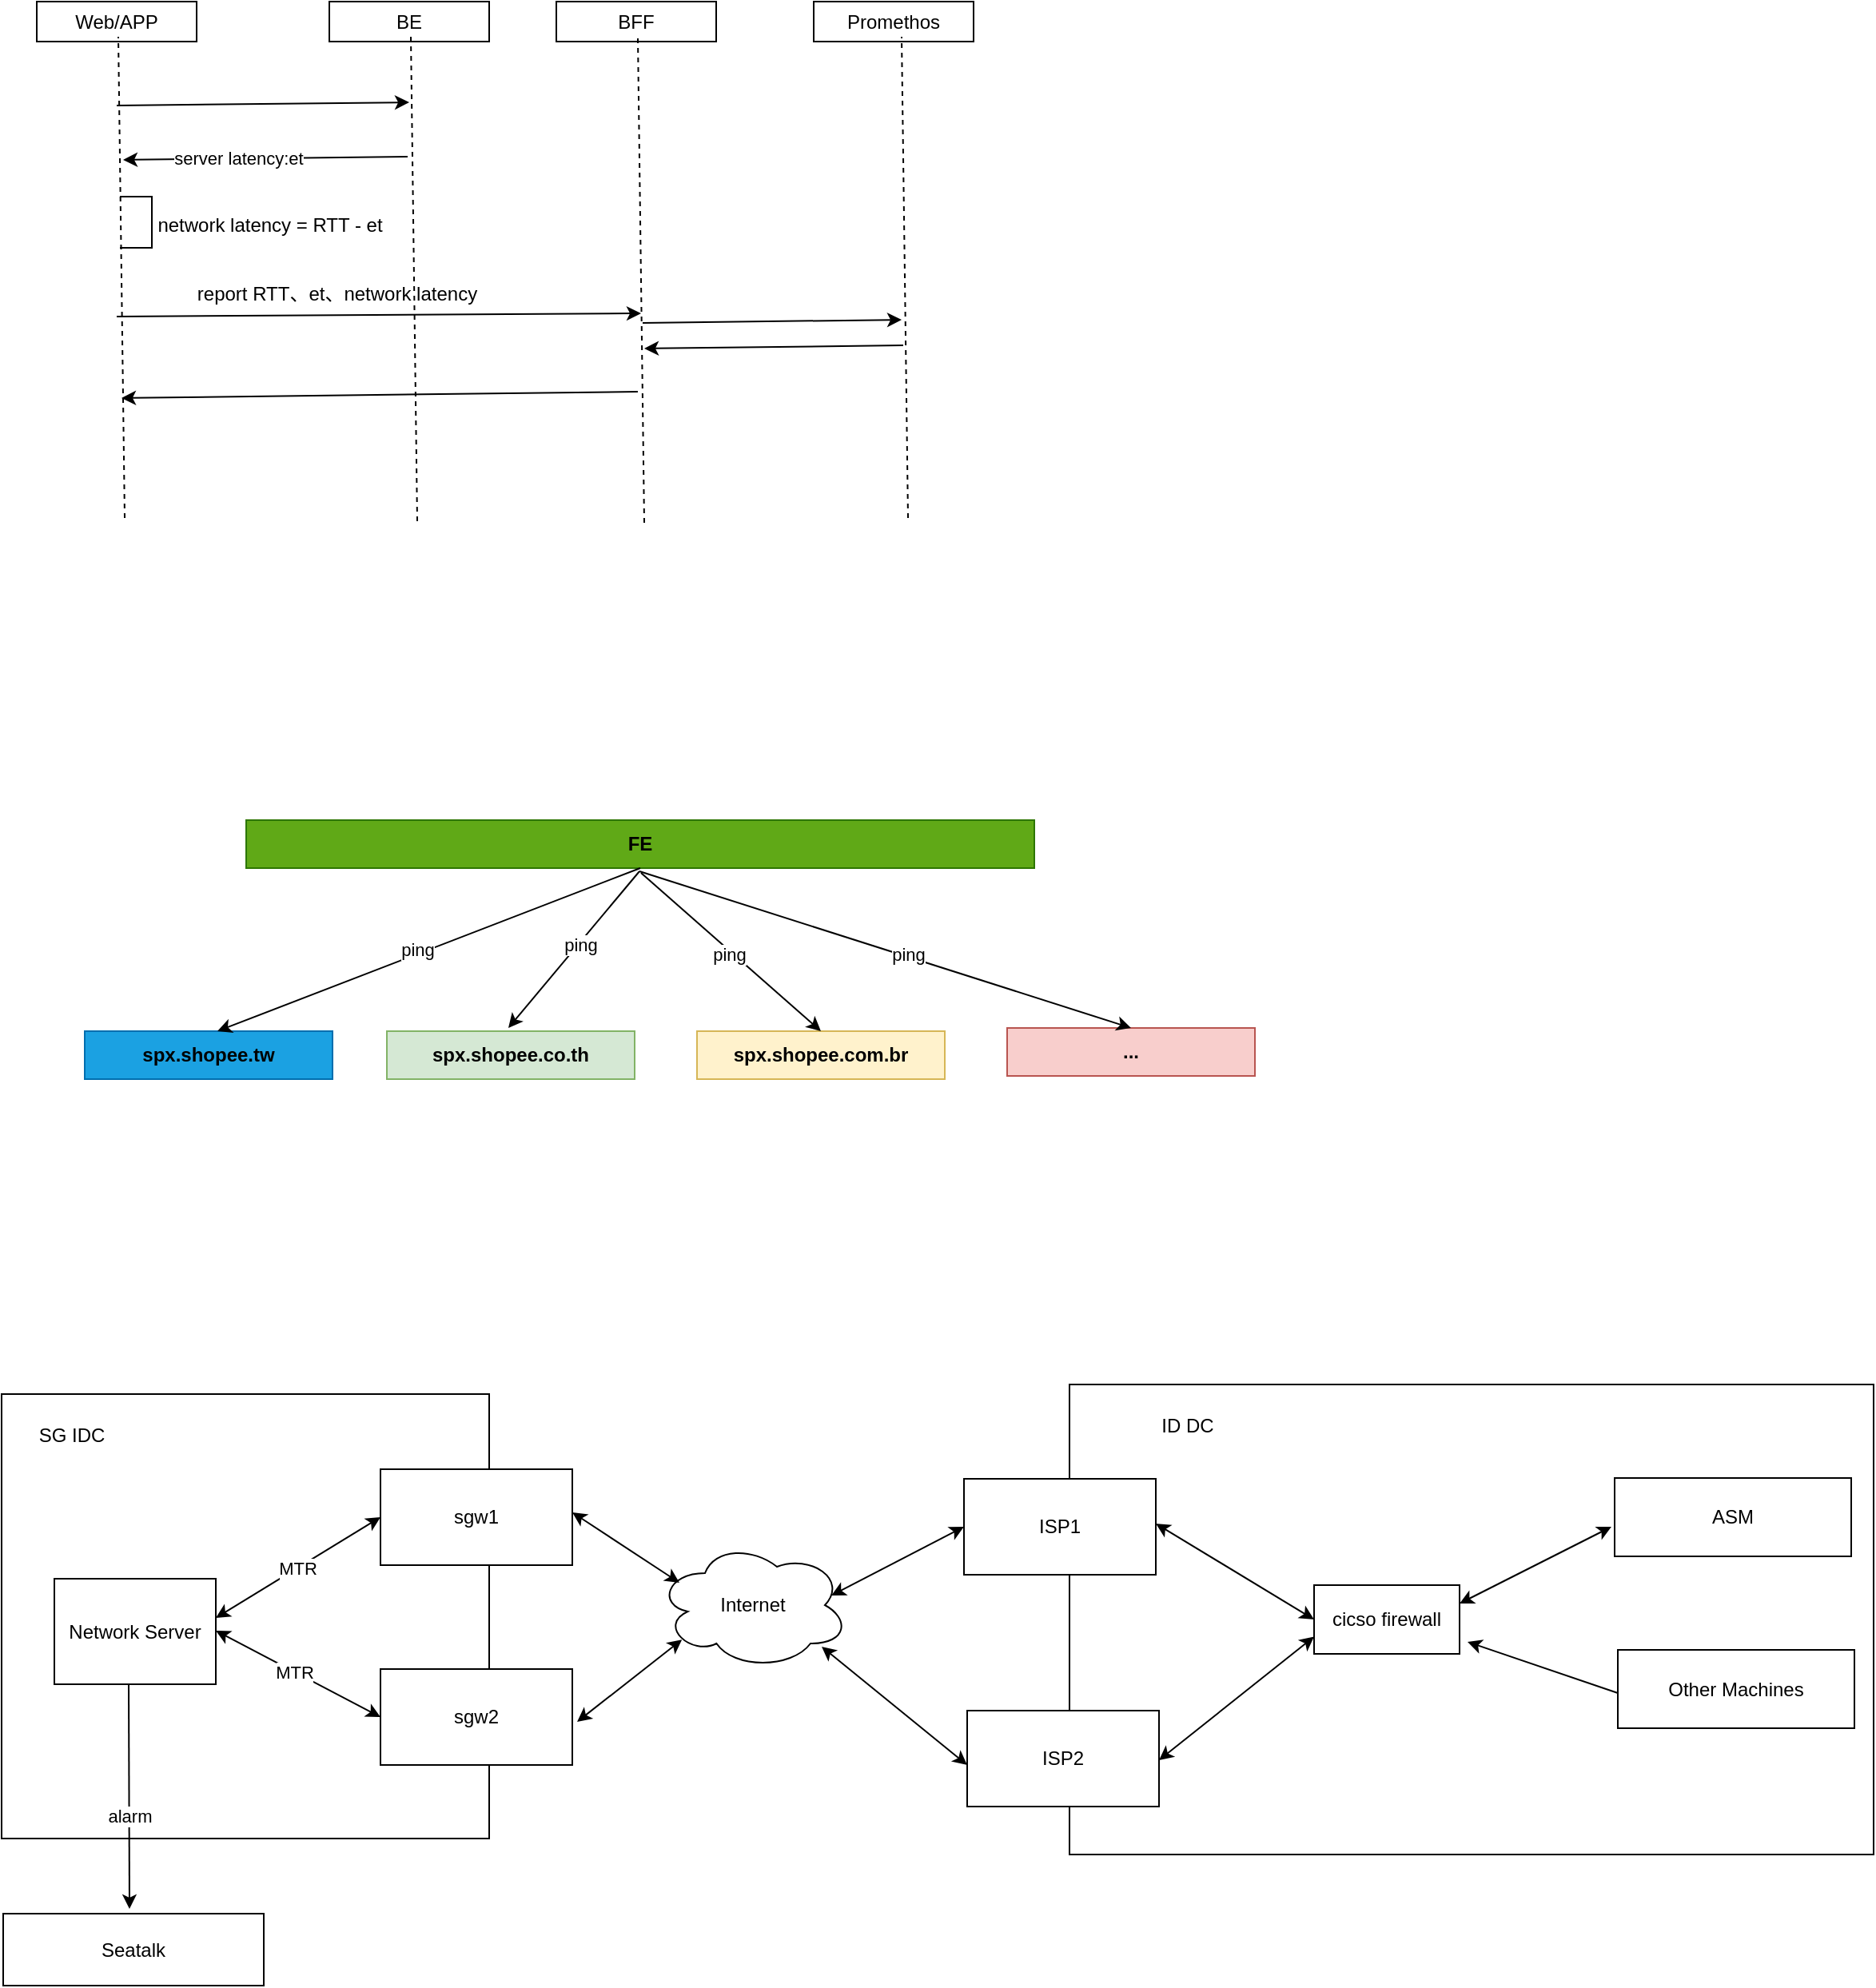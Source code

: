 <mxfile version="21.0.4" type="github">
  <diagram name="第 1 页" id="RlJ30OXIhEEYaeAUKg8W">
    <mxGraphModel dx="1306" dy="811" grid="0" gridSize="10" guides="1" tooltips="1" connect="1" arrows="1" fold="1" page="1" pageScale="1" pageWidth="3300" pageHeight="4681" math="0" shadow="0">
      <root>
        <mxCell id="0" />
        <mxCell id="1" parent="0" />
        <mxCell id="z8_VhtjDLDSPiQrXXz5P-1" value="Web/APP" style="rounded=0;whiteSpace=wrap;html=1;" vertex="1" parent="1">
          <mxGeometry x="102" y="142" width="100" height="25" as="geometry" />
        </mxCell>
        <mxCell id="z8_VhtjDLDSPiQrXXz5P-2" value="BE" style="rounded=0;whiteSpace=wrap;html=1;" vertex="1" parent="1">
          <mxGeometry x="285" y="142" width="100" height="25" as="geometry" />
        </mxCell>
        <mxCell id="z8_VhtjDLDSPiQrXXz5P-4" value="Promethos" style="rounded=0;whiteSpace=wrap;html=1;" vertex="1" parent="1">
          <mxGeometry x="588" y="142" width="100" height="25" as="geometry" />
        </mxCell>
        <mxCell id="z8_VhtjDLDSPiQrXXz5P-5" value="BFF" style="rounded=0;whiteSpace=wrap;html=1;" vertex="1" parent="1">
          <mxGeometry x="427" y="142" width="100" height="25" as="geometry" />
        </mxCell>
        <mxCell id="z8_VhtjDLDSPiQrXXz5P-8" value="" style="endArrow=none;dashed=1;html=1;rounded=0;" edge="1" parent="1">
          <mxGeometry width="50" height="50" relative="1" as="geometry">
            <mxPoint x="157" y="465" as="sourcePoint" />
            <mxPoint x="153" y="164" as="targetPoint" />
          </mxGeometry>
        </mxCell>
        <mxCell id="z8_VhtjDLDSPiQrXXz5P-9" value="" style="endArrow=none;dashed=1;html=1;rounded=0;" edge="1" parent="1">
          <mxGeometry width="50" height="50" relative="1" as="geometry">
            <mxPoint x="647" y="465" as="sourcePoint" />
            <mxPoint x="643" y="164" as="targetPoint" />
          </mxGeometry>
        </mxCell>
        <mxCell id="z8_VhtjDLDSPiQrXXz5P-10" value="" style="endArrow=none;dashed=1;html=1;rounded=0;" edge="1" parent="1">
          <mxGeometry width="50" height="50" relative="1" as="geometry">
            <mxPoint x="482" y="468" as="sourcePoint" />
            <mxPoint x="478" y="165" as="targetPoint" />
          </mxGeometry>
        </mxCell>
        <mxCell id="z8_VhtjDLDSPiQrXXz5P-11" value="" style="endArrow=none;dashed=1;html=1;rounded=0;" edge="1" parent="1">
          <mxGeometry width="50" height="50" relative="1" as="geometry">
            <mxPoint x="340" y="467" as="sourcePoint" />
            <mxPoint x="336" y="164" as="targetPoint" />
          </mxGeometry>
        </mxCell>
        <mxCell id="z8_VhtjDLDSPiQrXXz5P-14" value="" style="endArrow=classic;html=1;rounded=0;" edge="1" parent="1">
          <mxGeometry width="50" height="50" relative="1" as="geometry">
            <mxPoint x="334" y="239" as="sourcePoint" />
            <mxPoint x="156" y="241" as="targetPoint" />
          </mxGeometry>
        </mxCell>
        <mxCell id="z8_VhtjDLDSPiQrXXz5P-16" value="server&amp;nbsp;latency:et" style="edgeLabel;html=1;align=center;verticalAlign=middle;resizable=0;points=[];" vertex="1" connectable="0" parent="z8_VhtjDLDSPiQrXXz5P-14">
          <mxGeometry x="0.213" relative="1" as="geometry">
            <mxPoint x="2" as="offset" />
          </mxGeometry>
        </mxCell>
        <mxCell id="z8_VhtjDLDSPiQrXXz5P-15" value="" style="endArrow=classic;html=1;rounded=0;" edge="1" parent="1">
          <mxGeometry width="50" height="50" relative="1" as="geometry">
            <mxPoint x="152" y="207" as="sourcePoint" />
            <mxPoint x="335" y="205" as="targetPoint" />
          </mxGeometry>
        </mxCell>
        <mxCell id="z8_VhtjDLDSPiQrXXz5P-17" value="" style="endArrow=none;html=1;rounded=0;" edge="1" parent="1">
          <mxGeometry width="50" height="50" relative="1" as="geometry">
            <mxPoint x="154" y="264" as="sourcePoint" />
            <mxPoint x="154" y="296" as="targetPoint" />
            <Array as="points">
              <mxPoint x="174" y="264" />
              <mxPoint x="174" y="296" />
            </Array>
          </mxGeometry>
        </mxCell>
        <mxCell id="z8_VhtjDLDSPiQrXXz5P-19" value="network latency = RTT - et" style="text;html=1;strokeColor=none;fillColor=none;align=center;verticalAlign=middle;whiteSpace=wrap;rounded=0;" vertex="1" parent="1">
          <mxGeometry x="175" y="266" width="146" height="32" as="geometry" />
        </mxCell>
        <mxCell id="z8_VhtjDLDSPiQrXXz5P-20" value="" style="endArrow=classic;html=1;rounded=0;" edge="1" parent="1">
          <mxGeometry width="50" height="50" relative="1" as="geometry">
            <mxPoint x="152" y="339" as="sourcePoint" />
            <mxPoint x="480" y="337" as="targetPoint" />
          </mxGeometry>
        </mxCell>
        <mxCell id="z8_VhtjDLDSPiQrXXz5P-21" value="" style="endArrow=classic;html=1;rounded=0;" edge="1" parent="1">
          <mxGeometry width="50" height="50" relative="1" as="geometry">
            <mxPoint x="481" y="343" as="sourcePoint" />
            <mxPoint x="643" y="341" as="targetPoint" />
          </mxGeometry>
        </mxCell>
        <mxCell id="z8_VhtjDLDSPiQrXXz5P-22" value="" style="endArrow=classic;html=1;rounded=0;" edge="1" parent="1">
          <mxGeometry width="50" height="50" relative="1" as="geometry">
            <mxPoint x="644" y="357" as="sourcePoint" />
            <mxPoint x="482" y="359" as="targetPoint" />
          </mxGeometry>
        </mxCell>
        <mxCell id="z8_VhtjDLDSPiQrXXz5P-23" value="" style="endArrow=classic;html=1;rounded=0;" edge="1" parent="1">
          <mxGeometry width="50" height="50" relative="1" as="geometry">
            <mxPoint x="478" y="386" as="sourcePoint" />
            <mxPoint x="155" y="390" as="targetPoint" />
          </mxGeometry>
        </mxCell>
        <mxCell id="z8_VhtjDLDSPiQrXXz5P-24" value="report RTT、et、network latency" style="text;html=1;strokeColor=none;fillColor=none;align=center;verticalAlign=middle;whiteSpace=wrap;rounded=0;" vertex="1" parent="1">
          <mxGeometry x="160" y="311" width="260" height="28" as="geometry" />
        </mxCell>
        <mxCell id="z8_VhtjDLDSPiQrXXz5P-25" value="&lt;b&gt;FE&lt;/b&gt;" style="rounded=0;whiteSpace=wrap;html=1;fillColor=#60a917;strokeColor=#2D7600;fontColor=#000000;" vertex="1" parent="1">
          <mxGeometry x="233" y="654" width="493" height="30" as="geometry" />
        </mxCell>
        <mxCell id="z8_VhtjDLDSPiQrXXz5P-26" value="spx.shopee.tw" style="rounded=0;whiteSpace=wrap;html=1;fillColor=#1ba1e2;fontColor=#000000;strokeColor=#006EAF;fontStyle=1" vertex="1" parent="1">
          <mxGeometry x="132" y="786" width="155" height="30" as="geometry" />
        </mxCell>
        <mxCell id="z8_VhtjDLDSPiQrXXz5P-27" value="spx.shopee.co.th" style="rounded=0;whiteSpace=wrap;html=1;fillColor=#d5e8d4;strokeColor=#82b366;fontStyle=1;fontColor=#000000;" vertex="1" parent="1">
          <mxGeometry x="321" y="786" width="155" height="30" as="geometry" />
        </mxCell>
        <mxCell id="z8_VhtjDLDSPiQrXXz5P-28" value="spx.shopee.com.br" style="rounded=0;whiteSpace=wrap;html=1;fillColor=#fff2cc;strokeColor=#d6b656;fontStyle=1;" vertex="1" parent="1">
          <mxGeometry x="515" y="786" width="155" height="30" as="geometry" />
        </mxCell>
        <mxCell id="z8_VhtjDLDSPiQrXXz5P-29" value="..." style="rounded=0;whiteSpace=wrap;html=1;fillColor=#f8cecc;strokeColor=#b85450;fontStyle=1;" vertex="1" parent="1">
          <mxGeometry x="709" y="784" width="155" height="30" as="geometry" />
        </mxCell>
        <mxCell id="z8_VhtjDLDSPiQrXXz5P-30" value="" style="endArrow=classic;html=1;rounded=0;exitX=0.5;exitY=1;exitDx=0;exitDy=0;" edge="1" parent="1" source="z8_VhtjDLDSPiQrXXz5P-25">
          <mxGeometry width="50" height="50" relative="1" as="geometry">
            <mxPoint x="309" y="691" as="sourcePoint" />
            <mxPoint x="215" y="786" as="targetPoint" />
          </mxGeometry>
        </mxCell>
        <mxCell id="z8_VhtjDLDSPiQrXXz5P-36" value="ping" style="edgeLabel;html=1;align=center;verticalAlign=middle;resizable=0;points=[];" vertex="1" connectable="0" parent="z8_VhtjDLDSPiQrXXz5P-30">
          <mxGeometry x="0.055" y="-2" relative="1" as="geometry">
            <mxPoint y="-1" as="offset" />
          </mxGeometry>
        </mxCell>
        <mxCell id="z8_VhtjDLDSPiQrXXz5P-31" value="" style="endArrow=classic;html=1;rounded=0;" edge="1" parent="1">
          <mxGeometry width="50" height="50" relative="1" as="geometry">
            <mxPoint x="479" y="686" as="sourcePoint" />
            <mxPoint x="397" y="784" as="targetPoint" />
          </mxGeometry>
        </mxCell>
        <mxCell id="z8_VhtjDLDSPiQrXXz5P-37" value="ping" style="edgeLabel;html=1;align=center;verticalAlign=middle;resizable=0;points=[];" vertex="1" connectable="0" parent="z8_VhtjDLDSPiQrXXz5P-31">
          <mxGeometry x="-0.083" y="1" relative="1" as="geometry">
            <mxPoint as="offset" />
          </mxGeometry>
        </mxCell>
        <mxCell id="z8_VhtjDLDSPiQrXXz5P-32" value="" style="endArrow=classic;html=1;rounded=0;entryX=0.5;entryY=0;entryDx=0;entryDy=0;" edge="1" parent="1" target="z8_VhtjDLDSPiQrXXz5P-28">
          <mxGeometry width="50" height="50" relative="1" as="geometry">
            <mxPoint x="480" y="687" as="sourcePoint" />
            <mxPoint x="407" y="794" as="targetPoint" />
          </mxGeometry>
        </mxCell>
        <mxCell id="z8_VhtjDLDSPiQrXXz5P-38" value="ping" style="edgeLabel;html=1;align=center;verticalAlign=middle;resizable=0;points=[];" vertex="1" connectable="0" parent="z8_VhtjDLDSPiQrXXz5P-32">
          <mxGeometry x="-0.021" y="-1" relative="1" as="geometry">
            <mxPoint y="1" as="offset" />
          </mxGeometry>
        </mxCell>
        <mxCell id="z8_VhtjDLDSPiQrXXz5P-35" value="" style="endArrow=classic;html=1;rounded=0;entryX=0.5;entryY=0;entryDx=0;entryDy=0;" edge="1" parent="1" target="z8_VhtjDLDSPiQrXXz5P-29">
          <mxGeometry width="50" height="50" relative="1" as="geometry">
            <mxPoint x="479" y="686" as="sourcePoint" />
            <mxPoint x="613" y="806" as="targetPoint" />
          </mxGeometry>
        </mxCell>
        <mxCell id="z8_VhtjDLDSPiQrXXz5P-39" value="ping" style="edgeLabel;html=1;align=center;verticalAlign=middle;resizable=0;points=[];" vertex="1" connectable="0" parent="z8_VhtjDLDSPiQrXXz5P-35">
          <mxGeometry x="0.089" y="2" relative="1" as="geometry">
            <mxPoint as="offset" />
          </mxGeometry>
        </mxCell>
        <mxCell id="z8_VhtjDLDSPiQrXXz5P-43" value="" style="rounded=0;whiteSpace=wrap;html=1;" vertex="1" parent="1">
          <mxGeometry x="80" y="1013" width="305" height="278" as="geometry" />
        </mxCell>
        <mxCell id="z8_VhtjDLDSPiQrXXz5P-44" value="SG IDC" style="text;html=1;strokeColor=none;fillColor=none;align=center;verticalAlign=middle;whiteSpace=wrap;rounded=0;" vertex="1" parent="1">
          <mxGeometry x="94" y="1024" width="60" height="30" as="geometry" />
        </mxCell>
        <mxCell id="z8_VhtjDLDSPiQrXXz5P-45" value="Network Server" style="rounded=0;whiteSpace=wrap;html=1;" vertex="1" parent="1">
          <mxGeometry x="113" y="1128.5" width="101" height="66" as="geometry" />
        </mxCell>
        <mxCell id="z8_VhtjDLDSPiQrXXz5P-46" value="" style="rounded=0;whiteSpace=wrap;html=1;" vertex="1" parent="1">
          <mxGeometry x="748" y="1007" width="503" height="294" as="geometry" />
        </mxCell>
        <mxCell id="z8_VhtjDLDSPiQrXXz5P-47" value="ID DC" style="text;html=1;strokeColor=none;fillColor=none;align=center;verticalAlign=middle;whiteSpace=wrap;rounded=0;" vertex="1" parent="1">
          <mxGeometry x="771" y="1019" width="102" height="27" as="geometry" />
        </mxCell>
        <mxCell id="z8_VhtjDLDSPiQrXXz5P-48" value="cicso firewall" style="rounded=0;whiteSpace=wrap;html=1;" vertex="1" parent="1">
          <mxGeometry x="901" y="1132.5" width="91" height="43" as="geometry" />
        </mxCell>
        <mxCell id="z8_VhtjDLDSPiQrXXz5P-51" value="Seatalk" style="rounded=0;whiteSpace=wrap;html=1;" vertex="1" parent="1">
          <mxGeometry x="81" y="1338" width="163" height="45" as="geometry" />
        </mxCell>
        <mxCell id="z8_VhtjDLDSPiQrXXz5P-52" value="" style="endArrow=classic;html=1;rounded=0;" edge="1" parent="1">
          <mxGeometry width="50" height="50" relative="1" as="geometry">
            <mxPoint x="159.5" y="1194" as="sourcePoint" />
            <mxPoint x="160" y="1335" as="targetPoint" />
          </mxGeometry>
        </mxCell>
        <mxCell id="z8_VhtjDLDSPiQrXXz5P-53" value="alarm" style="edgeLabel;html=1;align=center;verticalAlign=middle;resizable=0;points=[];" vertex="1" connectable="0" parent="z8_VhtjDLDSPiQrXXz5P-52">
          <mxGeometry x="0.171" relative="1" as="geometry">
            <mxPoint as="offset" />
          </mxGeometry>
        </mxCell>
        <mxCell id="z8_VhtjDLDSPiQrXXz5P-54" value="sgw1" style="rounded=0;whiteSpace=wrap;html=1;" vertex="1" parent="1">
          <mxGeometry x="317" y="1060" width="120" height="60" as="geometry" />
        </mxCell>
        <mxCell id="z8_VhtjDLDSPiQrXXz5P-55" value="sgw2" style="rounded=0;whiteSpace=wrap;html=1;" vertex="1" parent="1">
          <mxGeometry x="317" y="1185" width="120" height="60" as="geometry" />
        </mxCell>
        <mxCell id="z8_VhtjDLDSPiQrXXz5P-56" value="ASM" style="rounded=0;whiteSpace=wrap;html=1;" vertex="1" parent="1">
          <mxGeometry x="1089" y="1065.5" width="148" height="49" as="geometry" />
        </mxCell>
        <mxCell id="z8_VhtjDLDSPiQrXXz5P-57" value="Other Machines" style="rounded=0;whiteSpace=wrap;html=1;" vertex="1" parent="1">
          <mxGeometry x="1091" y="1173" width="148" height="49" as="geometry" />
        </mxCell>
        <mxCell id="z8_VhtjDLDSPiQrXXz5P-59" value="" style="endArrow=classic;html=1;rounded=0;" edge="1" parent="1">
          <mxGeometry width="50" height="50" relative="1" as="geometry">
            <mxPoint x="1091" y="1200" as="sourcePoint" />
            <mxPoint x="997" y="1168" as="targetPoint" />
          </mxGeometry>
        </mxCell>
        <mxCell id="z8_VhtjDLDSPiQrXXz5P-60" value="Internet" style="ellipse;shape=cloud;whiteSpace=wrap;html=1;" vertex="1" parent="1">
          <mxGeometry x="490" y="1105" width="120" height="80" as="geometry" />
        </mxCell>
        <mxCell id="z8_VhtjDLDSPiQrXXz5P-65" value="ISP1" style="rounded=0;whiteSpace=wrap;html=1;" vertex="1" parent="1">
          <mxGeometry x="682" y="1066" width="120" height="60" as="geometry" />
        </mxCell>
        <mxCell id="z8_VhtjDLDSPiQrXXz5P-66" value="ISP2" style="rounded=0;whiteSpace=wrap;html=1;" vertex="1" parent="1">
          <mxGeometry x="684" y="1211" width="120" height="60" as="geometry" />
        </mxCell>
        <mxCell id="z8_VhtjDLDSPiQrXXz5P-71" value="" style="endArrow=classic;startArrow=classic;html=1;rounded=0;entryX=0;entryY=0.5;entryDx=0;entryDy=0;" edge="1" parent="1" target="z8_VhtjDLDSPiQrXXz5P-48">
          <mxGeometry width="50" height="50" relative="1" as="geometry">
            <mxPoint x="802" y="1094" as="sourcePoint" />
            <mxPoint x="922" y="1140" as="targetPoint" />
          </mxGeometry>
        </mxCell>
        <mxCell id="z8_VhtjDLDSPiQrXXz5P-72" value="" style="endArrow=classic;startArrow=classic;html=1;rounded=0;entryX=0;entryY=0.75;entryDx=0;entryDy=0;" edge="1" parent="1" target="z8_VhtjDLDSPiQrXXz5P-48">
          <mxGeometry width="50" height="50" relative="1" as="geometry">
            <mxPoint x="804" y="1242" as="sourcePoint" />
            <mxPoint x="901" y="1178" as="targetPoint" />
          </mxGeometry>
        </mxCell>
        <mxCell id="z8_VhtjDLDSPiQrXXz5P-73" value="" style="endArrow=classic;startArrow=classic;html=1;rounded=0;entryX=0;entryY=0.5;entryDx=0;entryDy=0;" edge="1" parent="1" target="z8_VhtjDLDSPiQrXXz5P-65">
          <mxGeometry width="50" height="50" relative="1" as="geometry">
            <mxPoint x="599" y="1139" as="sourcePoint" />
            <mxPoint x="696" y="1074" as="targetPoint" />
          </mxGeometry>
        </mxCell>
        <mxCell id="z8_VhtjDLDSPiQrXXz5P-74" value="" style="endArrow=classic;startArrow=classic;html=1;rounded=0;" edge="1" parent="1">
          <mxGeometry width="50" height="50" relative="1" as="geometry">
            <mxPoint x="593" y="1171" as="sourcePoint" />
            <mxPoint x="684" y="1245" as="targetPoint" />
          </mxGeometry>
        </mxCell>
        <mxCell id="z8_VhtjDLDSPiQrXXz5P-75" value="" style="endArrow=classic;startArrow=classic;html=1;rounded=0;entryX=0.13;entryY=0.77;entryDx=0;entryDy=0;entryPerimeter=0;" edge="1" parent="1" target="z8_VhtjDLDSPiQrXXz5P-60">
          <mxGeometry width="50" height="50" relative="1" as="geometry">
            <mxPoint x="440" y="1218" as="sourcePoint" />
            <mxPoint x="490" y="1168" as="targetPoint" />
          </mxGeometry>
        </mxCell>
        <mxCell id="z8_VhtjDLDSPiQrXXz5P-76" value="" style="endArrow=classic;startArrow=classic;html=1;rounded=0;" edge="1" parent="1">
          <mxGeometry width="50" height="50" relative="1" as="geometry">
            <mxPoint x="437" y="1087" as="sourcePoint" />
            <mxPoint x="504" y="1131" as="targetPoint" />
          </mxGeometry>
        </mxCell>
        <mxCell id="z8_VhtjDLDSPiQrXXz5P-77" value="" style="endArrow=classic;startArrow=classic;html=1;rounded=0;entryX=0;entryY=0.5;entryDx=0;entryDy=0;" edge="1" parent="1" target="z8_VhtjDLDSPiQrXXz5P-54">
          <mxGeometry width="50" height="50" relative="1" as="geometry">
            <mxPoint x="214" y="1153" as="sourcePoint" />
            <mxPoint x="328" y="1105" as="targetPoint" />
          </mxGeometry>
        </mxCell>
        <mxCell id="z8_VhtjDLDSPiQrXXz5P-80" value="MTR" style="edgeLabel;html=1;align=center;verticalAlign=middle;resizable=0;points=[];" vertex="1" connectable="0" parent="z8_VhtjDLDSPiQrXXz5P-77">
          <mxGeometry x="-0.007" relative="1" as="geometry">
            <mxPoint as="offset" />
          </mxGeometry>
        </mxCell>
        <mxCell id="z8_VhtjDLDSPiQrXXz5P-78" value="" style="endArrow=classic;startArrow=classic;html=1;rounded=0;entryX=0;entryY=0.5;entryDx=0;entryDy=0;" edge="1" parent="1" target="z8_VhtjDLDSPiQrXXz5P-55">
          <mxGeometry width="50" height="50" relative="1" as="geometry">
            <mxPoint x="214" y="1161" as="sourcePoint" />
            <mxPoint x="297" y="1230" as="targetPoint" />
          </mxGeometry>
        </mxCell>
        <mxCell id="z8_VhtjDLDSPiQrXXz5P-81" value="MTR" style="edgeLabel;html=1;align=center;verticalAlign=middle;resizable=0;points=[];" vertex="1" connectable="0" parent="z8_VhtjDLDSPiQrXXz5P-78">
          <mxGeometry x="-0.05" relative="1" as="geometry">
            <mxPoint as="offset" />
          </mxGeometry>
        </mxCell>
        <mxCell id="z8_VhtjDLDSPiQrXXz5P-79" value="" style="endArrow=classic;startArrow=classic;html=1;rounded=0;" edge="1" parent="1">
          <mxGeometry width="50" height="50" relative="1" as="geometry">
            <mxPoint x="992" y="1144" as="sourcePoint" />
            <mxPoint x="1087" y="1096" as="targetPoint" />
          </mxGeometry>
        </mxCell>
      </root>
    </mxGraphModel>
  </diagram>
</mxfile>
